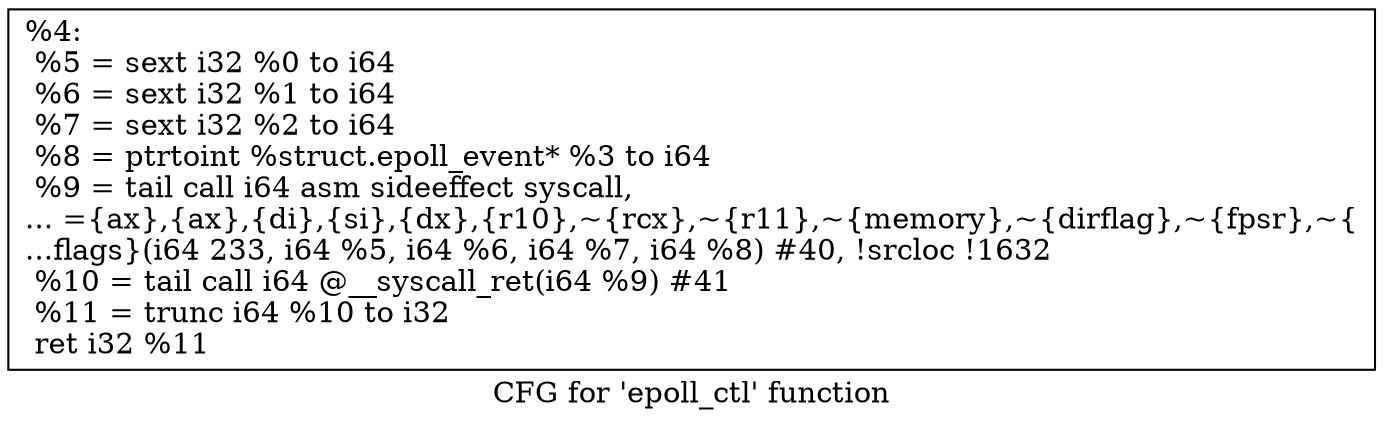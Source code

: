 digraph "CFG for 'epoll_ctl' function" {
	label="CFG for 'epoll_ctl' function";

	Node0x1d1be40 [shape=record,label="{%4:\l  %5 = sext i32 %0 to i64\l  %6 = sext i32 %1 to i64\l  %7 = sext i32 %2 to i64\l  %8 = ptrtoint %struct.epoll_event* %3 to i64\l  %9 = tail call i64 asm sideeffect syscall,\l... =\{ax\},\{ax\},\{di\},\{si\},\{dx\},\{r10\},~\{rcx\},~\{r11\},~\{memory\},~\{dirflag\},~\{fpsr\},~\{\l...flags\}(i64 233, i64 %5, i64 %6, i64 %7, i64 %8) #40, !srcloc !1632\l  %10 = tail call i64 @__syscall_ret(i64 %9) #41\l  %11 = trunc i64 %10 to i32\l  ret i32 %11\l}"];
}
